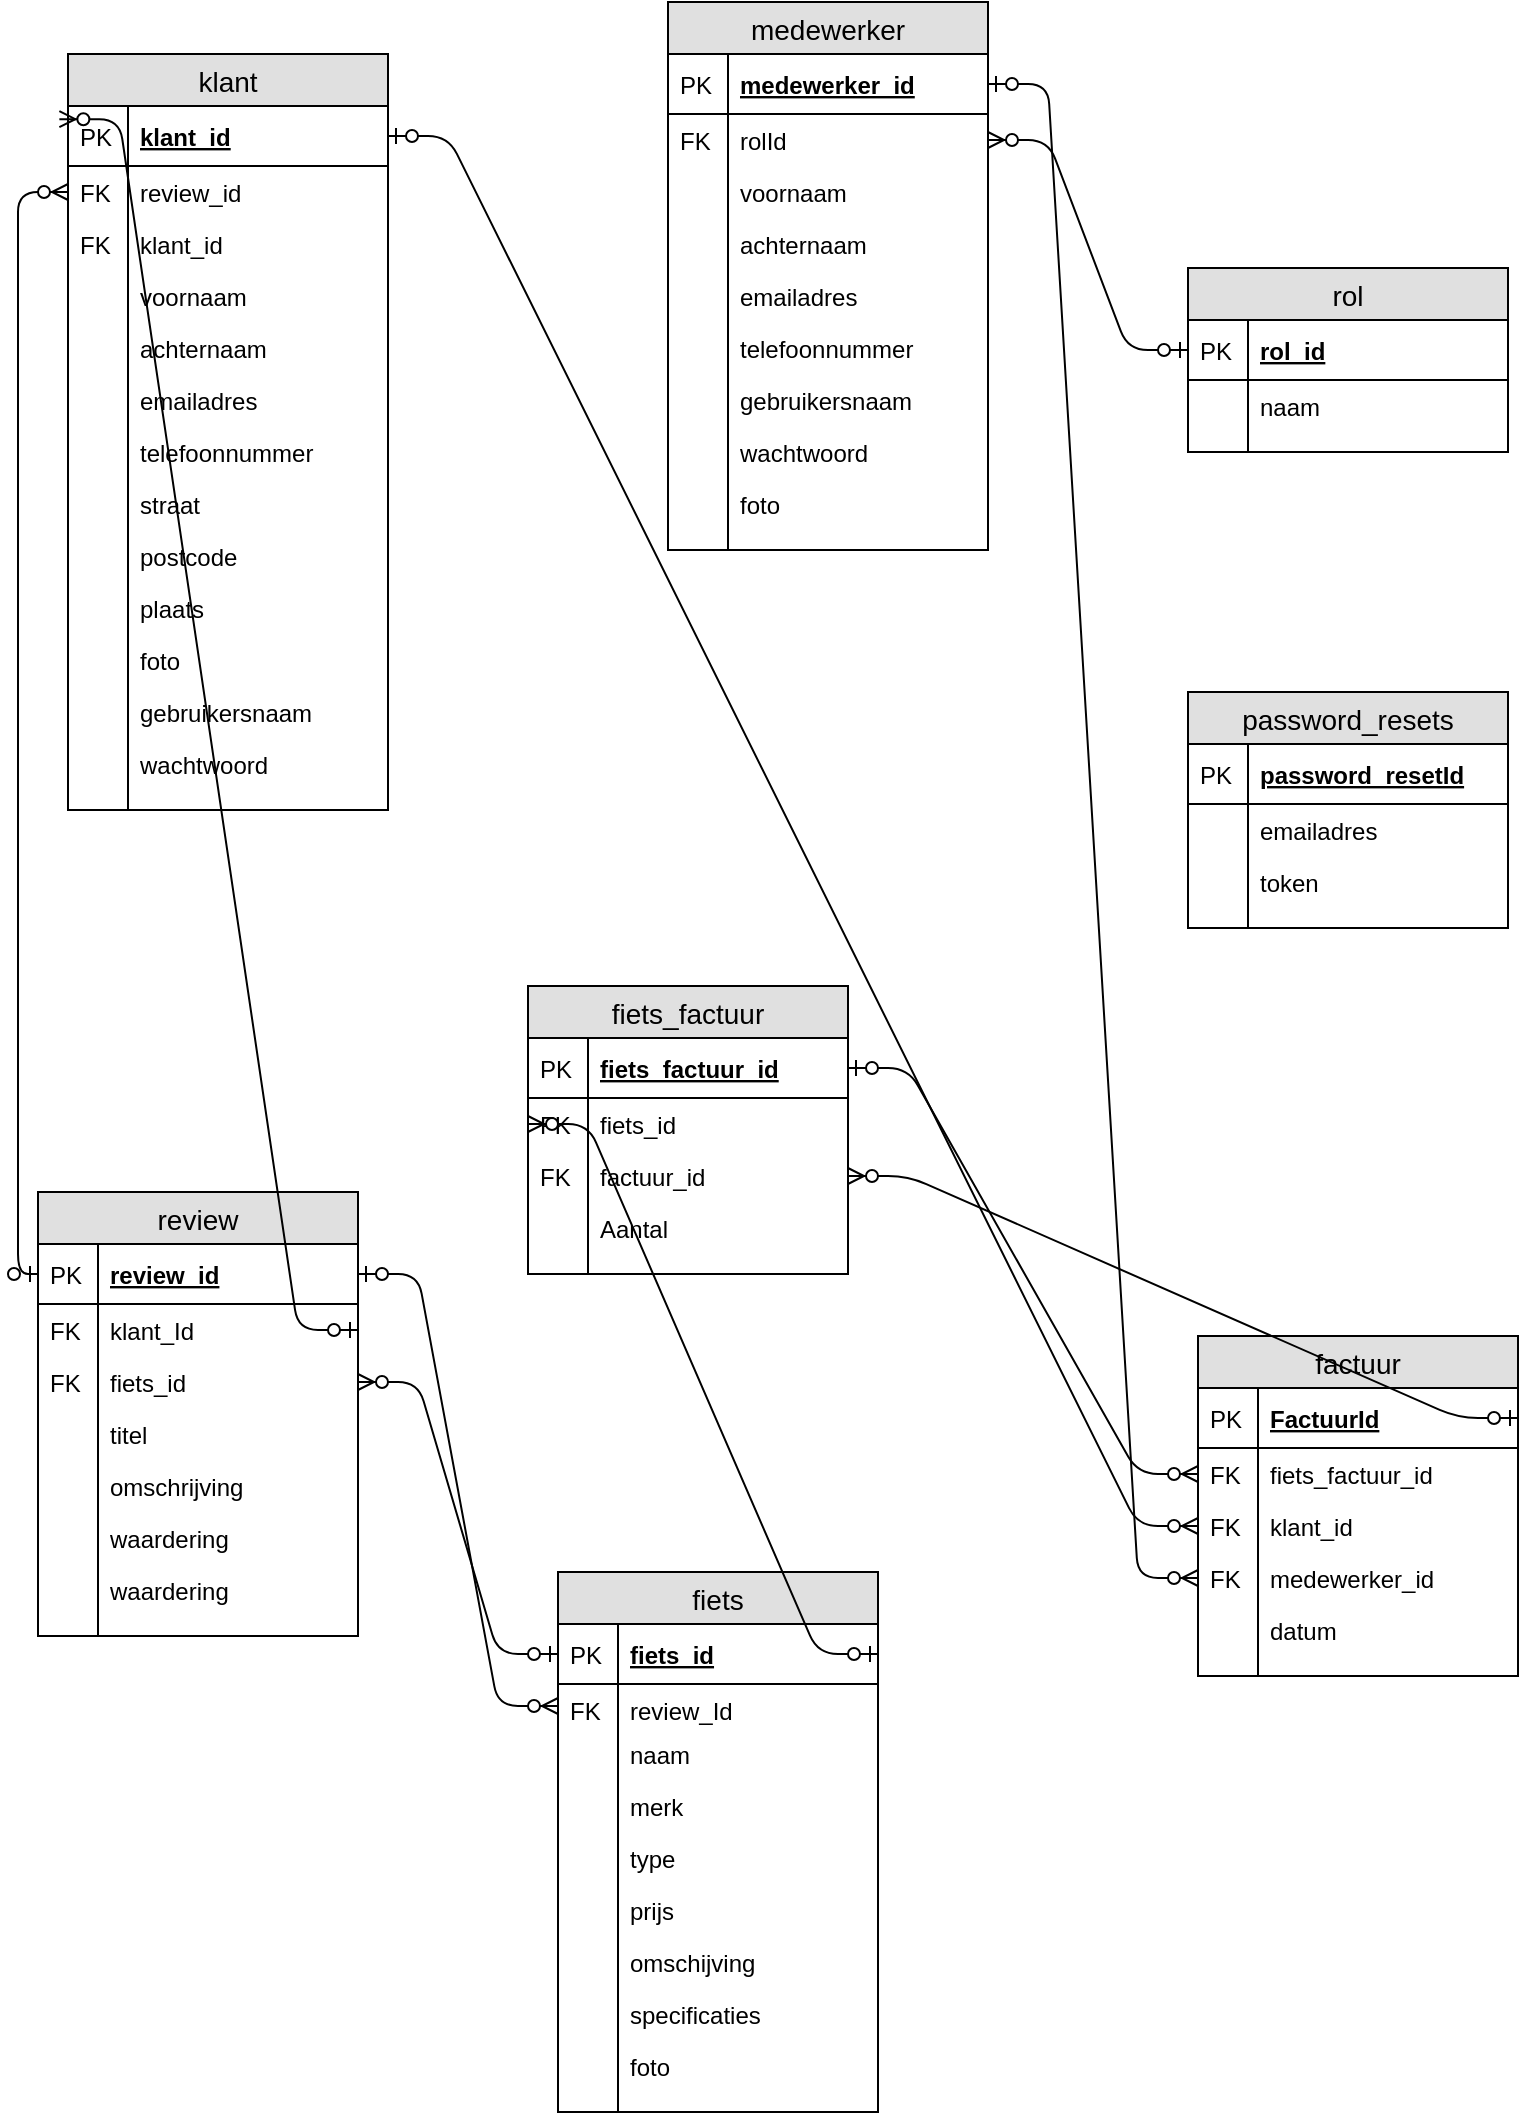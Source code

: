 <mxfile version="10.6.7" type="device"><diagram id="Cz2iL7gFZZWgUAWV3C-a" name="Page-1"><mxGraphModel dx="1471" dy="1854" grid="1" gridSize="10" guides="1" tooltips="1" connect="1" arrows="1" fold="1" page="1" pageScale="1" pageWidth="827" pageHeight="1169" math="0" shadow="0"><root><mxCell id="0"/><mxCell id="1" parent="0"/><mxCell id="8RKcjnz5BIl9jrwUNtSg-1" value="medewerker" style="swimlane;fontStyle=0;childLayout=stackLayout;horizontal=1;startSize=26;fillColor=#e0e0e0;horizontalStack=0;resizeParent=1;resizeParentMax=0;resizeLast=0;collapsible=1;marginBottom=0;swimlaneFillColor=#ffffff;align=center;fontSize=14;" parent="1" vertex="1"><mxGeometry x="360" y="-69" width="160" height="274" as="geometry"/></mxCell><mxCell id="8RKcjnz5BIl9jrwUNtSg-2" value="medewerker_id" style="shape=partialRectangle;top=0;left=0;right=0;bottom=1;align=left;verticalAlign=middle;fillColor=none;spacingLeft=34;spacingRight=4;overflow=hidden;rotatable=0;points=[[0,0.5],[1,0.5]];portConstraint=eastwest;dropTarget=0;fontStyle=5;fontSize=12;" parent="8RKcjnz5BIl9jrwUNtSg-1" vertex="1"><mxGeometry y="26" width="160" height="30" as="geometry"/></mxCell><mxCell id="8RKcjnz5BIl9jrwUNtSg-3" value="PK" style="shape=partialRectangle;top=0;left=0;bottom=0;fillColor=none;align=left;verticalAlign=middle;spacingLeft=4;spacingRight=4;overflow=hidden;rotatable=0;points=[];portConstraint=eastwest;part=1;fontSize=12;" parent="8RKcjnz5BIl9jrwUNtSg-2" vertex="1" connectable="0"><mxGeometry width="30" height="30" as="geometry"/></mxCell><mxCell id="8RKcjnz5BIl9jrwUNtSg-4" value="rolId" style="shape=partialRectangle;top=0;left=0;right=0;bottom=0;align=left;verticalAlign=top;fillColor=none;spacingLeft=34;spacingRight=4;overflow=hidden;rotatable=0;points=[[0,0.5],[1,0.5]];portConstraint=eastwest;dropTarget=0;fontSize=12;" parent="8RKcjnz5BIl9jrwUNtSg-1" vertex="1"><mxGeometry y="56" width="160" height="26" as="geometry"/></mxCell><mxCell id="8RKcjnz5BIl9jrwUNtSg-5" value="FK" style="shape=partialRectangle;top=0;left=0;bottom=0;fillColor=none;align=left;verticalAlign=top;spacingLeft=4;spacingRight=4;overflow=hidden;rotatable=0;points=[];portConstraint=eastwest;part=1;fontSize=12;" parent="8RKcjnz5BIl9jrwUNtSg-4" vertex="1" connectable="0"><mxGeometry width="30" height="26" as="geometry"/></mxCell><mxCell id="26yIGAmeIUSx3N7TZsy9-22" value="voornaam" style="shape=partialRectangle;top=0;left=0;right=0;bottom=0;align=left;verticalAlign=top;fillColor=none;spacingLeft=34;spacingRight=4;overflow=hidden;rotatable=0;points=[[0,0.5],[1,0.5]];portConstraint=eastwest;dropTarget=0;fontSize=12;" vertex="1" parent="8RKcjnz5BIl9jrwUNtSg-1"><mxGeometry y="82" width="160" height="26" as="geometry"/></mxCell><mxCell id="26yIGAmeIUSx3N7TZsy9-23" value="" style="shape=partialRectangle;top=0;left=0;bottom=0;fillColor=none;align=left;verticalAlign=top;spacingLeft=4;spacingRight=4;overflow=hidden;rotatable=0;points=[];portConstraint=eastwest;part=1;fontSize=12;" vertex="1" connectable="0" parent="26yIGAmeIUSx3N7TZsy9-22"><mxGeometry width="30" height="26" as="geometry"/></mxCell><mxCell id="8RKcjnz5BIl9jrwUNtSg-6" value="achternaam" style="shape=partialRectangle;top=0;left=0;right=0;bottom=0;align=left;verticalAlign=top;fillColor=none;spacingLeft=34;spacingRight=4;overflow=hidden;rotatable=0;points=[[0,0.5],[1,0.5]];portConstraint=eastwest;dropTarget=0;fontSize=12;" parent="8RKcjnz5BIl9jrwUNtSg-1" vertex="1"><mxGeometry y="108" width="160" height="26" as="geometry"/></mxCell><mxCell id="8RKcjnz5BIl9jrwUNtSg-7" value="" style="shape=partialRectangle;top=0;left=0;bottom=0;fillColor=none;align=left;verticalAlign=top;spacingLeft=4;spacingRight=4;overflow=hidden;rotatable=0;points=[];portConstraint=eastwest;part=1;fontSize=12;" parent="8RKcjnz5BIl9jrwUNtSg-6" vertex="1" connectable="0"><mxGeometry width="30" height="26" as="geometry"/></mxCell><mxCell id="8RKcjnz5BIl9jrwUNtSg-8" value="emailadres" style="shape=partialRectangle;top=0;left=0;right=0;bottom=0;align=left;verticalAlign=top;fillColor=none;spacingLeft=34;spacingRight=4;overflow=hidden;rotatable=0;points=[[0,0.5],[1,0.5]];portConstraint=eastwest;dropTarget=0;fontSize=12;" parent="8RKcjnz5BIl9jrwUNtSg-1" vertex="1"><mxGeometry y="134" width="160" height="26" as="geometry"/></mxCell><mxCell id="8RKcjnz5BIl9jrwUNtSg-9" value="" style="shape=partialRectangle;top=0;left=0;bottom=0;fillColor=none;align=left;verticalAlign=top;spacingLeft=4;spacingRight=4;overflow=hidden;rotatable=0;points=[];portConstraint=eastwest;part=1;fontSize=12;" parent="8RKcjnz5BIl9jrwUNtSg-8" vertex="1" connectable="0"><mxGeometry width="30" height="26" as="geometry"/></mxCell><mxCell id="JWn9HDR3u9qPARvjVUA6-1" value="telefoonnummer" style="shape=partialRectangle;top=0;left=0;right=0;bottom=0;align=left;verticalAlign=top;fillColor=none;spacingLeft=34;spacingRight=4;overflow=hidden;rotatable=0;points=[[0,0.5],[1,0.5]];portConstraint=eastwest;dropTarget=0;fontSize=12;" parent="8RKcjnz5BIl9jrwUNtSg-1" vertex="1"><mxGeometry y="160" width="160" height="26" as="geometry"/></mxCell><mxCell id="JWn9HDR3u9qPARvjVUA6-2" value="" style="shape=partialRectangle;top=0;left=0;bottom=0;fillColor=none;align=left;verticalAlign=top;spacingLeft=4;spacingRight=4;overflow=hidden;rotatable=0;points=[];portConstraint=eastwest;part=1;fontSize=12;" parent="JWn9HDR3u9qPARvjVUA6-1" vertex="1" connectable="0"><mxGeometry width="30" height="26" as="geometry"/></mxCell><mxCell id="JWn9HDR3u9qPARvjVUA6-3" value="gebruikersnaam" style="shape=partialRectangle;top=0;left=0;right=0;bottom=0;align=left;verticalAlign=top;fillColor=none;spacingLeft=34;spacingRight=4;overflow=hidden;rotatable=0;points=[[0,0.5],[1,0.5]];portConstraint=eastwest;dropTarget=0;fontSize=12;" parent="8RKcjnz5BIl9jrwUNtSg-1" vertex="1"><mxGeometry y="186" width="160" height="26" as="geometry"/></mxCell><mxCell id="JWn9HDR3u9qPARvjVUA6-4" value="" style="shape=partialRectangle;top=0;left=0;bottom=0;fillColor=none;align=left;verticalAlign=top;spacingLeft=4;spacingRight=4;overflow=hidden;rotatable=0;points=[];portConstraint=eastwest;part=1;fontSize=12;" parent="JWn9HDR3u9qPARvjVUA6-3" vertex="1" connectable="0"><mxGeometry width="30" height="26" as="geometry"/></mxCell><mxCell id="JWn9HDR3u9qPARvjVUA6-5" value="wachtwoord" style="shape=partialRectangle;top=0;left=0;right=0;bottom=0;align=left;verticalAlign=top;fillColor=none;spacingLeft=34;spacingRight=4;overflow=hidden;rotatable=0;points=[[0,0.5],[1,0.5]];portConstraint=eastwest;dropTarget=0;fontSize=12;" parent="8RKcjnz5BIl9jrwUNtSg-1" vertex="1"><mxGeometry y="212" width="160" height="26" as="geometry"/></mxCell><mxCell id="JWn9HDR3u9qPARvjVUA6-6" value="" style="shape=partialRectangle;top=0;left=0;bottom=0;fillColor=none;align=left;verticalAlign=top;spacingLeft=4;spacingRight=4;overflow=hidden;rotatable=0;points=[];portConstraint=eastwest;part=1;fontSize=12;" parent="JWn9HDR3u9qPARvjVUA6-5" vertex="1" connectable="0"><mxGeometry width="30" height="26" as="geometry"/></mxCell><mxCell id="JWn9HDR3u9qPARvjVUA6-36" value="foto" style="shape=partialRectangle;top=0;left=0;right=0;bottom=0;align=left;verticalAlign=top;fillColor=none;spacingLeft=34;spacingRight=4;overflow=hidden;rotatable=0;points=[[0,0.5],[1,0.5]];portConstraint=eastwest;dropTarget=0;fontSize=12;" parent="8RKcjnz5BIl9jrwUNtSg-1" vertex="1"><mxGeometry y="238" width="160" height="26" as="geometry"/></mxCell><mxCell id="JWn9HDR3u9qPARvjVUA6-37" value="" style="shape=partialRectangle;top=0;left=0;bottom=0;fillColor=none;align=left;verticalAlign=top;spacingLeft=4;spacingRight=4;overflow=hidden;rotatable=0;points=[];portConstraint=eastwest;part=1;fontSize=12;" parent="JWn9HDR3u9qPARvjVUA6-36" vertex="1" connectable="0"><mxGeometry width="30" height="26" as="geometry"/></mxCell><mxCell id="8RKcjnz5BIl9jrwUNtSg-10" value="" style="shape=partialRectangle;top=0;left=0;right=0;bottom=0;align=left;verticalAlign=top;fillColor=none;spacingLeft=34;spacingRight=4;overflow=hidden;rotatable=0;points=[[0,0.5],[1,0.5]];portConstraint=eastwest;dropTarget=0;fontSize=12;" parent="8RKcjnz5BIl9jrwUNtSg-1" vertex="1"><mxGeometry y="264" width="160" height="10" as="geometry"/></mxCell><mxCell id="8RKcjnz5BIl9jrwUNtSg-11" value="" style="shape=partialRectangle;top=0;left=0;bottom=0;fillColor=none;align=left;verticalAlign=top;spacingLeft=4;spacingRight=4;overflow=hidden;rotatable=0;points=[];portConstraint=eastwest;part=1;fontSize=12;" parent="8RKcjnz5BIl9jrwUNtSg-10" vertex="1" connectable="0"><mxGeometry width="30" height="10" as="geometry"/></mxCell><mxCell id="8RKcjnz5BIl9jrwUNtSg-12" value="fiets" style="swimlane;fontStyle=0;childLayout=stackLayout;horizontal=1;startSize=26;fillColor=#e0e0e0;horizontalStack=0;resizeParent=1;resizeParentMax=0;resizeLast=0;collapsible=1;marginBottom=0;swimlaneFillColor=#ffffff;align=center;fontSize=14;" parent="1" vertex="1"><mxGeometry x="305" y="716" width="160" height="270" as="geometry"/></mxCell><mxCell id="8RKcjnz5BIl9jrwUNtSg-13" value="fiets_id" style="shape=partialRectangle;top=0;left=0;right=0;bottom=1;align=left;verticalAlign=middle;fillColor=none;spacingLeft=34;spacingRight=4;overflow=hidden;rotatable=0;points=[[0,0.5],[1,0.5]];portConstraint=eastwest;dropTarget=0;fontStyle=5;fontSize=12;" parent="8RKcjnz5BIl9jrwUNtSg-12" vertex="1"><mxGeometry y="26" width="160" height="30" as="geometry"/></mxCell><mxCell id="8RKcjnz5BIl9jrwUNtSg-14" value="PK" style="shape=partialRectangle;top=0;left=0;bottom=0;fillColor=none;align=left;verticalAlign=middle;spacingLeft=4;spacingRight=4;overflow=hidden;rotatable=0;points=[];portConstraint=eastwest;part=1;fontSize=12;" parent="8RKcjnz5BIl9jrwUNtSg-13" vertex="1" connectable="0"><mxGeometry width="30" height="30" as="geometry"/></mxCell><mxCell id="8RKcjnz5BIl9jrwUNtSg-15" value="review_Id" style="shape=partialRectangle;top=0;left=0;right=0;bottom=0;align=left;verticalAlign=top;fillColor=none;spacingLeft=34;spacingRight=4;overflow=hidden;rotatable=0;points=[[0,0.5],[1,0.5]];portConstraint=eastwest;dropTarget=0;fontSize=12;" parent="8RKcjnz5BIl9jrwUNtSg-12" vertex="1"><mxGeometry y="56" width="160" height="22" as="geometry"/></mxCell><mxCell id="8RKcjnz5BIl9jrwUNtSg-16" value="FK" style="shape=partialRectangle;top=0;left=0;bottom=0;fillColor=none;align=left;verticalAlign=top;spacingLeft=4;spacingRight=4;overflow=hidden;rotatable=0;points=[];portConstraint=eastwest;part=1;fontSize=12;" parent="8RKcjnz5BIl9jrwUNtSg-15" vertex="1" connectable="0"><mxGeometry width="30" height="22" as="geometry"/></mxCell><mxCell id="26yIGAmeIUSx3N7TZsy9-45" value="naam" style="shape=partialRectangle;top=0;left=0;right=0;bottom=0;align=left;verticalAlign=top;fillColor=none;spacingLeft=34;spacingRight=4;overflow=hidden;rotatable=0;points=[[0,0.5],[1,0.5]];portConstraint=eastwest;dropTarget=0;fontSize=12;" vertex="1" parent="8RKcjnz5BIl9jrwUNtSg-12"><mxGeometry y="78" width="160" height="26" as="geometry"/></mxCell><mxCell id="26yIGAmeIUSx3N7TZsy9-46" value="" style="shape=partialRectangle;top=0;left=0;bottom=0;fillColor=none;align=left;verticalAlign=top;spacingLeft=4;spacingRight=4;overflow=hidden;rotatable=0;points=[];portConstraint=eastwest;part=1;fontSize=12;" vertex="1" connectable="0" parent="26yIGAmeIUSx3N7TZsy9-45"><mxGeometry width="30" height="26" as="geometry"/></mxCell><mxCell id="8RKcjnz5BIl9jrwUNtSg-17" value="merk" style="shape=partialRectangle;top=0;left=0;right=0;bottom=0;align=left;verticalAlign=top;fillColor=none;spacingLeft=34;spacingRight=4;overflow=hidden;rotatable=0;points=[[0,0.5],[1,0.5]];portConstraint=eastwest;dropTarget=0;fontSize=12;" parent="8RKcjnz5BIl9jrwUNtSg-12" vertex="1"><mxGeometry y="104" width="160" height="26" as="geometry"/></mxCell><mxCell id="8RKcjnz5BIl9jrwUNtSg-18" value="" style="shape=partialRectangle;top=0;left=0;bottom=0;fillColor=none;align=left;verticalAlign=top;spacingLeft=4;spacingRight=4;overflow=hidden;rotatable=0;points=[];portConstraint=eastwest;part=1;fontSize=12;" parent="8RKcjnz5BIl9jrwUNtSg-17" vertex="1" connectable="0"><mxGeometry width="30" height="26" as="geometry"/></mxCell><mxCell id="8RKcjnz5BIl9jrwUNtSg-19" value="type" style="shape=partialRectangle;top=0;left=0;right=0;bottom=0;align=left;verticalAlign=top;fillColor=none;spacingLeft=34;spacingRight=4;overflow=hidden;rotatable=0;points=[[0,0.5],[1,0.5]];portConstraint=eastwest;dropTarget=0;fontSize=12;" parent="8RKcjnz5BIl9jrwUNtSg-12" vertex="1"><mxGeometry y="130" width="160" height="26" as="geometry"/></mxCell><mxCell id="8RKcjnz5BIl9jrwUNtSg-20" value="" style="shape=partialRectangle;top=0;left=0;bottom=0;fillColor=none;align=left;verticalAlign=top;spacingLeft=4;spacingRight=4;overflow=hidden;rotatable=0;points=[];portConstraint=eastwest;part=1;fontSize=12;" parent="8RKcjnz5BIl9jrwUNtSg-19" vertex="1" connectable="0"><mxGeometry width="30" height="26" as="geometry"/></mxCell><mxCell id="JWn9HDR3u9qPARvjVUA6-9" value="prijs" style="shape=partialRectangle;top=0;left=0;right=0;bottom=0;align=left;verticalAlign=top;fillColor=none;spacingLeft=34;spacingRight=4;overflow=hidden;rotatable=0;points=[[0,0.5],[1,0.5]];portConstraint=eastwest;dropTarget=0;fontSize=12;" parent="8RKcjnz5BIl9jrwUNtSg-12" vertex="1"><mxGeometry y="156" width="160" height="26" as="geometry"/></mxCell><mxCell id="JWn9HDR3u9qPARvjVUA6-10" value="" style="shape=partialRectangle;top=0;left=0;bottom=0;fillColor=none;align=left;verticalAlign=top;spacingLeft=4;spacingRight=4;overflow=hidden;rotatable=0;points=[];portConstraint=eastwest;part=1;fontSize=12;" parent="JWn9HDR3u9qPARvjVUA6-9" vertex="1" connectable="0"><mxGeometry width="30" height="26" as="geometry"/></mxCell><mxCell id="JWn9HDR3u9qPARvjVUA6-11" value="omschijving" style="shape=partialRectangle;top=0;left=0;right=0;bottom=0;align=left;verticalAlign=top;fillColor=none;spacingLeft=34;spacingRight=4;overflow=hidden;rotatable=0;points=[[0,0.5],[1,0.5]];portConstraint=eastwest;dropTarget=0;fontSize=12;" parent="8RKcjnz5BIl9jrwUNtSg-12" vertex="1"><mxGeometry y="182" width="160" height="26" as="geometry"/></mxCell><mxCell id="JWn9HDR3u9qPARvjVUA6-12" value="" style="shape=partialRectangle;top=0;left=0;bottom=0;fillColor=none;align=left;verticalAlign=top;spacingLeft=4;spacingRight=4;overflow=hidden;rotatable=0;points=[];portConstraint=eastwest;part=1;fontSize=12;" parent="JWn9HDR3u9qPARvjVUA6-11" vertex="1" connectable="0"><mxGeometry width="30" height="26" as="geometry"/></mxCell><mxCell id="JWn9HDR3u9qPARvjVUA6-13" value="specificaties" style="shape=partialRectangle;top=0;left=0;right=0;bottom=0;align=left;verticalAlign=top;fillColor=none;spacingLeft=34;spacingRight=4;overflow=hidden;rotatable=0;points=[[0,0.5],[1,0.5]];portConstraint=eastwest;dropTarget=0;fontSize=12;" parent="8RKcjnz5BIl9jrwUNtSg-12" vertex="1"><mxGeometry y="208" width="160" height="26" as="geometry"/></mxCell><mxCell id="JWn9HDR3u9qPARvjVUA6-14" value="" style="shape=partialRectangle;top=0;left=0;bottom=0;fillColor=none;align=left;verticalAlign=top;spacingLeft=4;spacingRight=4;overflow=hidden;rotatable=0;points=[];portConstraint=eastwest;part=1;fontSize=12;" parent="JWn9HDR3u9qPARvjVUA6-13" vertex="1" connectable="0"><mxGeometry width="30" height="26" as="geometry"/></mxCell><mxCell id="JWn9HDR3u9qPARvjVUA6-30" value="foto" style="shape=partialRectangle;top=0;left=0;right=0;bottom=0;align=left;verticalAlign=top;fillColor=none;spacingLeft=34;spacingRight=4;overflow=hidden;rotatable=0;points=[[0,0.5],[1,0.5]];portConstraint=eastwest;dropTarget=0;fontSize=12;" parent="8RKcjnz5BIl9jrwUNtSg-12" vertex="1"><mxGeometry y="234" width="160" height="26" as="geometry"/></mxCell><mxCell id="JWn9HDR3u9qPARvjVUA6-31" value="" style="shape=partialRectangle;top=0;left=0;bottom=0;fillColor=none;align=left;verticalAlign=top;spacingLeft=4;spacingRight=4;overflow=hidden;rotatable=0;points=[];portConstraint=eastwest;part=1;fontSize=12;" parent="JWn9HDR3u9qPARvjVUA6-30" vertex="1" connectable="0"><mxGeometry width="30" height="26" as="geometry"/></mxCell><mxCell id="8RKcjnz5BIl9jrwUNtSg-21" value="" style="shape=partialRectangle;top=0;left=0;right=0;bottom=0;align=left;verticalAlign=top;fillColor=none;spacingLeft=34;spacingRight=4;overflow=hidden;rotatable=0;points=[[0,0.5],[1,0.5]];portConstraint=eastwest;dropTarget=0;fontSize=12;" parent="8RKcjnz5BIl9jrwUNtSg-12" vertex="1"><mxGeometry y="260" width="160" height="10" as="geometry"/></mxCell><mxCell id="8RKcjnz5BIl9jrwUNtSg-22" value="" style="shape=partialRectangle;top=0;left=0;bottom=0;fillColor=none;align=left;verticalAlign=top;spacingLeft=4;spacingRight=4;overflow=hidden;rotatable=0;points=[];portConstraint=eastwest;part=1;fontSize=12;" parent="8RKcjnz5BIl9jrwUNtSg-21" vertex="1" connectable="0"><mxGeometry width="30" height="10" as="geometry"/></mxCell><mxCell id="8RKcjnz5BIl9jrwUNtSg-30" value="factuur" style="swimlane;fontStyle=0;childLayout=stackLayout;horizontal=1;startSize=26;fillColor=#e0e0e0;horizontalStack=0;resizeParent=1;resizeParentMax=0;resizeLast=0;collapsible=1;marginBottom=0;swimlaneFillColor=#ffffff;align=center;fontSize=14;" parent="1" vertex="1"><mxGeometry x="625" y="598" width="160" height="170" as="geometry"/></mxCell><mxCell id="8RKcjnz5BIl9jrwUNtSg-31" value="FactuurId" style="shape=partialRectangle;top=0;left=0;right=0;bottom=1;align=left;verticalAlign=middle;fillColor=none;spacingLeft=34;spacingRight=4;overflow=hidden;rotatable=0;points=[[0,0.5],[1,0.5]];portConstraint=eastwest;dropTarget=0;fontStyle=5;fontSize=12;" parent="8RKcjnz5BIl9jrwUNtSg-30" vertex="1"><mxGeometry y="26" width="160" height="30" as="geometry"/></mxCell><mxCell id="8RKcjnz5BIl9jrwUNtSg-32" value="PK" style="shape=partialRectangle;top=0;left=0;bottom=0;fillColor=none;align=left;verticalAlign=middle;spacingLeft=4;spacingRight=4;overflow=hidden;rotatable=0;points=[];portConstraint=eastwest;part=1;fontSize=12;" parent="8RKcjnz5BIl9jrwUNtSg-31" vertex="1" connectable="0"><mxGeometry width="30" height="30" as="geometry"/></mxCell><mxCell id="8RKcjnz5BIl9jrwUNtSg-33" value="fiets_factuur_id" style="shape=partialRectangle;top=0;left=0;right=0;bottom=0;align=left;verticalAlign=top;fillColor=none;spacingLeft=34;spacingRight=4;overflow=hidden;rotatable=0;points=[[0,0.5],[1,0.5]];portConstraint=eastwest;dropTarget=0;fontSize=12;" parent="8RKcjnz5BIl9jrwUNtSg-30" vertex="1"><mxGeometry y="56" width="160" height="26" as="geometry"/></mxCell><mxCell id="8RKcjnz5BIl9jrwUNtSg-34" value="FK" style="shape=partialRectangle;top=0;left=0;bottom=0;fillColor=none;align=left;verticalAlign=top;spacingLeft=4;spacingRight=4;overflow=hidden;rotatable=0;points=[];portConstraint=eastwest;part=1;fontSize=12;" parent="8RKcjnz5BIl9jrwUNtSg-33" vertex="1" connectable="0"><mxGeometry width="30" height="26" as="geometry"/></mxCell><mxCell id="26yIGAmeIUSx3N7TZsy9-50" value="klant_id" style="shape=partialRectangle;top=0;left=0;right=0;bottom=0;align=left;verticalAlign=top;fillColor=none;spacingLeft=34;spacingRight=4;overflow=hidden;rotatable=0;points=[[0,0.5],[1,0.5]];portConstraint=eastwest;dropTarget=0;fontSize=12;" vertex="1" parent="8RKcjnz5BIl9jrwUNtSg-30"><mxGeometry y="82" width="160" height="26" as="geometry"/></mxCell><mxCell id="26yIGAmeIUSx3N7TZsy9-51" value="FK" style="shape=partialRectangle;top=0;left=0;bottom=0;fillColor=none;align=left;verticalAlign=top;spacingLeft=4;spacingRight=4;overflow=hidden;rotatable=0;points=[];portConstraint=eastwest;part=1;fontSize=12;" vertex="1" connectable="0" parent="26yIGAmeIUSx3N7TZsy9-50"><mxGeometry width="30" height="26" as="geometry"/></mxCell><mxCell id="8RKcjnz5BIl9jrwUNtSg-35" value="medewerker_id" style="shape=partialRectangle;top=0;left=0;right=0;bottom=0;align=left;verticalAlign=top;fillColor=none;spacingLeft=34;spacingRight=4;overflow=hidden;rotatable=0;points=[[0,0.5],[1,0.5]];portConstraint=eastwest;dropTarget=0;fontSize=12;" parent="8RKcjnz5BIl9jrwUNtSg-30" vertex="1"><mxGeometry y="108" width="160" height="26" as="geometry"/></mxCell><mxCell id="8RKcjnz5BIl9jrwUNtSg-36" value="FK" style="shape=partialRectangle;top=0;left=0;bottom=0;fillColor=none;align=left;verticalAlign=top;spacingLeft=4;spacingRight=4;overflow=hidden;rotatable=0;points=[];portConstraint=eastwest;part=1;fontSize=12;" parent="8RKcjnz5BIl9jrwUNtSg-35" vertex="1" connectable="0"><mxGeometry width="30" height="26" as="geometry"/></mxCell><mxCell id="26yIGAmeIUSx3N7TZsy9-40" value="datum" style="shape=partialRectangle;top=0;left=0;right=0;bottom=0;align=left;verticalAlign=top;fillColor=none;spacingLeft=34;spacingRight=4;overflow=hidden;rotatable=0;points=[[0,0.5],[1,0.5]];portConstraint=eastwest;dropTarget=0;fontSize=12;" vertex="1" parent="8RKcjnz5BIl9jrwUNtSg-30"><mxGeometry y="134" width="160" height="26" as="geometry"/></mxCell><mxCell id="26yIGAmeIUSx3N7TZsy9-41" value="" style="shape=partialRectangle;top=0;left=0;bottom=0;fillColor=none;align=left;verticalAlign=top;spacingLeft=4;spacingRight=4;overflow=hidden;rotatable=0;points=[];portConstraint=eastwest;part=1;fontSize=12;" vertex="1" connectable="0" parent="26yIGAmeIUSx3N7TZsy9-40"><mxGeometry width="30" height="26" as="geometry"/></mxCell><mxCell id="8RKcjnz5BIl9jrwUNtSg-39" value="" style="shape=partialRectangle;top=0;left=0;right=0;bottom=0;align=left;verticalAlign=top;fillColor=none;spacingLeft=34;spacingRight=4;overflow=hidden;rotatable=0;points=[[0,0.5],[1,0.5]];portConstraint=eastwest;dropTarget=0;fontSize=12;" parent="8RKcjnz5BIl9jrwUNtSg-30" vertex="1"><mxGeometry y="160" width="160" height="10" as="geometry"/></mxCell><mxCell id="8RKcjnz5BIl9jrwUNtSg-40" value="" style="shape=partialRectangle;top=0;left=0;bottom=0;fillColor=none;align=left;verticalAlign=top;spacingLeft=4;spacingRight=4;overflow=hidden;rotatable=0;points=[];portConstraint=eastwest;part=1;fontSize=12;" parent="8RKcjnz5BIl9jrwUNtSg-39" vertex="1" connectable="0"><mxGeometry width="30" height="10" as="geometry"/></mxCell><mxCell id="8RKcjnz5BIl9jrwUNtSg-41" value="klant" style="swimlane;fontStyle=0;childLayout=stackLayout;horizontal=1;startSize=26;fillColor=#e0e0e0;horizontalStack=0;resizeParent=1;resizeParentMax=0;resizeLast=0;collapsible=1;marginBottom=0;swimlaneFillColor=#ffffff;align=center;fontSize=14;" parent="1" vertex="1"><mxGeometry x="60" y="-43" width="160" height="378" as="geometry"/></mxCell><mxCell id="8RKcjnz5BIl9jrwUNtSg-42" value="klant_id" style="shape=partialRectangle;top=0;left=0;right=0;bottom=1;align=left;verticalAlign=middle;fillColor=none;spacingLeft=34;spacingRight=4;overflow=hidden;rotatable=0;points=[[0,0.5],[1,0.5]];portConstraint=eastwest;dropTarget=0;fontStyle=5;fontSize=12;" parent="8RKcjnz5BIl9jrwUNtSg-41" vertex="1"><mxGeometry y="26" width="160" height="30" as="geometry"/></mxCell><mxCell id="8RKcjnz5BIl9jrwUNtSg-43" value="PK" style="shape=partialRectangle;top=0;left=0;bottom=0;fillColor=none;align=left;verticalAlign=middle;spacingLeft=4;spacingRight=4;overflow=hidden;rotatable=0;points=[];portConstraint=eastwest;part=1;fontSize=12;" parent="8RKcjnz5BIl9jrwUNtSg-42" vertex="1" connectable="0"><mxGeometry width="30" height="30" as="geometry"/></mxCell><mxCell id="26yIGAmeIUSx3N7TZsy9-36" value="review_id" style="shape=partialRectangle;top=0;left=0;right=0;bottom=0;align=left;verticalAlign=top;fillColor=none;spacingLeft=34;spacingRight=4;overflow=hidden;rotatable=0;points=[[0,0.5],[1,0.5]];portConstraint=eastwest;dropTarget=0;fontSize=12;" vertex="1" parent="8RKcjnz5BIl9jrwUNtSg-41"><mxGeometry y="56" width="160" height="26" as="geometry"/></mxCell><mxCell id="26yIGAmeIUSx3N7TZsy9-37" value="FK" style="shape=partialRectangle;top=0;left=0;bottom=0;fillColor=none;align=left;verticalAlign=top;spacingLeft=4;spacingRight=4;overflow=hidden;rotatable=0;points=[];portConstraint=eastwest;part=1;fontSize=12;" vertex="1" connectable="0" parent="26yIGAmeIUSx3N7TZsy9-36"><mxGeometry width="30" height="26" as="geometry"/></mxCell><mxCell id="26yIGAmeIUSx3N7TZsy9-47" value="klant_id" style="shape=partialRectangle;top=0;left=0;right=0;bottom=0;align=left;verticalAlign=top;fillColor=none;spacingLeft=34;spacingRight=4;overflow=hidden;rotatable=0;points=[[0,0.5],[1,0.5]];portConstraint=eastwest;dropTarget=0;fontSize=12;" vertex="1" parent="8RKcjnz5BIl9jrwUNtSg-41"><mxGeometry y="82" width="160" height="26" as="geometry"/></mxCell><mxCell id="26yIGAmeIUSx3N7TZsy9-48" value="FK" style="shape=partialRectangle;top=0;left=0;bottom=0;fillColor=none;align=left;verticalAlign=top;spacingLeft=4;spacingRight=4;overflow=hidden;rotatable=0;points=[];portConstraint=eastwest;part=1;fontSize=12;" vertex="1" connectable="0" parent="26yIGAmeIUSx3N7TZsy9-47"><mxGeometry width="30" height="26" as="geometry"/></mxCell><mxCell id="26yIGAmeIUSx3N7TZsy9-3" value="voornaam" style="shape=partialRectangle;top=0;left=0;right=0;bottom=0;align=left;verticalAlign=top;fillColor=none;spacingLeft=34;spacingRight=4;overflow=hidden;rotatable=0;points=[[0,0.5],[1,0.5]];portConstraint=eastwest;dropTarget=0;fontSize=12;" vertex="1" parent="8RKcjnz5BIl9jrwUNtSg-41"><mxGeometry y="108" width="160" height="26" as="geometry"/></mxCell><mxCell id="26yIGAmeIUSx3N7TZsy9-4" value="" style="shape=partialRectangle;top=0;left=0;bottom=0;fillColor=none;align=left;verticalAlign=top;spacingLeft=4;spacingRight=4;overflow=hidden;rotatable=0;points=[];portConstraint=eastwest;part=1;fontSize=12;" vertex="1" connectable="0" parent="26yIGAmeIUSx3N7TZsy9-3"><mxGeometry width="30" height="26" as="geometry"/></mxCell><mxCell id="8RKcjnz5BIl9jrwUNtSg-46" value="achternaam" style="shape=partialRectangle;top=0;left=0;right=0;bottom=0;align=left;verticalAlign=top;fillColor=none;spacingLeft=34;spacingRight=4;overflow=hidden;rotatable=0;points=[[0,0.5],[1,0.5]];portConstraint=eastwest;dropTarget=0;fontSize=12;" parent="8RKcjnz5BIl9jrwUNtSg-41" vertex="1"><mxGeometry y="134" width="160" height="26" as="geometry"/></mxCell><mxCell id="8RKcjnz5BIl9jrwUNtSg-47" value="" style="shape=partialRectangle;top=0;left=0;bottom=0;fillColor=none;align=left;verticalAlign=top;spacingLeft=4;spacingRight=4;overflow=hidden;rotatable=0;points=[];portConstraint=eastwest;part=1;fontSize=12;" parent="8RKcjnz5BIl9jrwUNtSg-46" vertex="1" connectable="0"><mxGeometry width="30" height="26" as="geometry"/></mxCell><mxCell id="8RKcjnz5BIl9jrwUNtSg-48" value="emailadres" style="shape=partialRectangle;top=0;left=0;right=0;bottom=0;align=left;verticalAlign=top;fillColor=none;spacingLeft=34;spacingRight=4;overflow=hidden;rotatable=0;points=[[0,0.5],[1,0.5]];portConstraint=eastwest;dropTarget=0;fontSize=12;" parent="8RKcjnz5BIl9jrwUNtSg-41" vertex="1"><mxGeometry y="160" width="160" height="26" as="geometry"/></mxCell><mxCell id="8RKcjnz5BIl9jrwUNtSg-49" value="" style="shape=partialRectangle;top=0;left=0;bottom=0;fillColor=none;align=left;verticalAlign=top;spacingLeft=4;spacingRight=4;overflow=hidden;rotatable=0;points=[];portConstraint=eastwest;part=1;fontSize=12;" parent="8RKcjnz5BIl9jrwUNtSg-48" vertex="1" connectable="0"><mxGeometry width="30" height="26" as="geometry"/></mxCell><mxCell id="8RKcjnz5BIl9jrwUNtSg-70" value="telefoonnummer" style="shape=partialRectangle;top=0;left=0;right=0;bottom=0;align=left;verticalAlign=top;fillColor=none;spacingLeft=34;spacingRight=4;overflow=hidden;rotatable=0;points=[[0,0.5],[1,0.5]];portConstraint=eastwest;dropTarget=0;fontSize=12;" parent="8RKcjnz5BIl9jrwUNtSg-41" vertex="1"><mxGeometry y="186" width="160" height="26" as="geometry"/></mxCell><mxCell id="8RKcjnz5BIl9jrwUNtSg-71" value="" style="shape=partialRectangle;top=0;left=0;bottom=0;fillColor=none;align=left;verticalAlign=top;spacingLeft=4;spacingRight=4;overflow=hidden;rotatable=0;points=[];portConstraint=eastwest;part=1;fontSize=12;" parent="8RKcjnz5BIl9jrwUNtSg-70" vertex="1" connectable="0"><mxGeometry width="30" height="26" as="geometry"/></mxCell><mxCell id="8RKcjnz5BIl9jrwUNtSg-72" value="straat" style="shape=partialRectangle;top=0;left=0;right=0;bottom=0;align=left;verticalAlign=top;fillColor=none;spacingLeft=34;spacingRight=4;overflow=hidden;rotatable=0;points=[[0,0.5],[1,0.5]];portConstraint=eastwest;dropTarget=0;fontSize=12;" parent="8RKcjnz5BIl9jrwUNtSg-41" vertex="1"><mxGeometry y="212" width="160" height="26" as="geometry"/></mxCell><mxCell id="8RKcjnz5BIl9jrwUNtSg-73" value="" style="shape=partialRectangle;top=0;left=0;bottom=0;fillColor=none;align=left;verticalAlign=top;spacingLeft=4;spacingRight=4;overflow=hidden;rotatable=0;points=[];portConstraint=eastwest;part=1;fontSize=12;" parent="8RKcjnz5BIl9jrwUNtSg-72" vertex="1" connectable="0"><mxGeometry width="30" height="26" as="geometry"/></mxCell><mxCell id="8RKcjnz5BIl9jrwUNtSg-74" value="postcode" style="shape=partialRectangle;top=0;left=0;right=0;bottom=0;align=left;verticalAlign=top;fillColor=none;spacingLeft=34;spacingRight=4;overflow=hidden;rotatable=0;points=[[0,0.5],[1,0.5]];portConstraint=eastwest;dropTarget=0;fontSize=12;" parent="8RKcjnz5BIl9jrwUNtSg-41" vertex="1"><mxGeometry y="238" width="160" height="26" as="geometry"/></mxCell><mxCell id="8RKcjnz5BIl9jrwUNtSg-75" value="" style="shape=partialRectangle;top=0;left=0;bottom=0;fillColor=none;align=left;verticalAlign=top;spacingLeft=4;spacingRight=4;overflow=hidden;rotatable=0;points=[];portConstraint=eastwest;part=1;fontSize=12;" parent="8RKcjnz5BIl9jrwUNtSg-74" vertex="1" connectable="0"><mxGeometry width="30" height="26" as="geometry"/></mxCell><mxCell id="8RKcjnz5BIl9jrwUNtSg-76" value="plaats" style="shape=partialRectangle;top=0;left=0;right=0;bottom=0;align=left;verticalAlign=top;fillColor=none;spacingLeft=34;spacingRight=4;overflow=hidden;rotatable=0;points=[[0,0.5],[1,0.5]];portConstraint=eastwest;dropTarget=0;fontSize=12;" parent="8RKcjnz5BIl9jrwUNtSg-41" vertex="1"><mxGeometry y="264" width="160" height="26" as="geometry"/></mxCell><mxCell id="8RKcjnz5BIl9jrwUNtSg-77" value="" style="shape=partialRectangle;top=0;left=0;bottom=0;fillColor=none;align=left;verticalAlign=top;spacingLeft=4;spacingRight=4;overflow=hidden;rotatable=0;points=[];portConstraint=eastwest;part=1;fontSize=12;" parent="8RKcjnz5BIl9jrwUNtSg-76" vertex="1" connectable="0"><mxGeometry width="30" height="26" as="geometry"/></mxCell><mxCell id="JWn9HDR3u9qPARvjVUA6-34" value="foto" style="shape=partialRectangle;top=0;left=0;right=0;bottom=0;align=left;verticalAlign=top;fillColor=none;spacingLeft=34;spacingRight=4;overflow=hidden;rotatable=0;points=[[0,0.5],[1,0.5]];portConstraint=eastwest;dropTarget=0;fontSize=12;" parent="8RKcjnz5BIl9jrwUNtSg-41" vertex="1"><mxGeometry y="290" width="160" height="26" as="geometry"/></mxCell><mxCell id="JWn9HDR3u9qPARvjVUA6-35" value="" style="shape=partialRectangle;top=0;left=0;bottom=0;fillColor=none;align=left;verticalAlign=top;spacingLeft=4;spacingRight=4;overflow=hidden;rotatable=0;points=[];portConstraint=eastwest;part=1;fontSize=12;" parent="JWn9HDR3u9qPARvjVUA6-34" vertex="1" connectable="0"><mxGeometry width="30" height="26" as="geometry"/></mxCell><mxCell id="26yIGAmeIUSx3N7TZsy9-6" value="gebruikersnaam" style="shape=partialRectangle;top=0;left=0;right=0;bottom=0;align=left;verticalAlign=top;fillColor=none;spacingLeft=34;spacingRight=4;overflow=hidden;rotatable=0;points=[[0,0.5],[1,0.5]];portConstraint=eastwest;dropTarget=0;fontSize=12;" vertex="1" parent="8RKcjnz5BIl9jrwUNtSg-41"><mxGeometry y="316" width="160" height="26" as="geometry"/></mxCell><mxCell id="26yIGAmeIUSx3N7TZsy9-7" value="" style="shape=partialRectangle;top=0;left=0;bottom=0;fillColor=none;align=left;verticalAlign=top;spacingLeft=4;spacingRight=4;overflow=hidden;rotatable=0;points=[];portConstraint=eastwest;part=1;fontSize=12;" vertex="1" connectable="0" parent="26yIGAmeIUSx3N7TZsy9-6"><mxGeometry width="30" height="26" as="geometry"/></mxCell><mxCell id="26yIGAmeIUSx3N7TZsy9-8" value="wachtwoord" style="shape=partialRectangle;top=0;left=0;right=0;bottom=0;align=left;verticalAlign=top;fillColor=none;spacingLeft=34;spacingRight=4;overflow=hidden;rotatable=0;points=[[0,0.5],[1,0.5]];portConstraint=eastwest;dropTarget=0;fontSize=12;" vertex="1" parent="8RKcjnz5BIl9jrwUNtSg-41"><mxGeometry y="342" width="160" height="26" as="geometry"/></mxCell><mxCell id="26yIGAmeIUSx3N7TZsy9-9" value="" style="shape=partialRectangle;top=0;left=0;bottom=0;fillColor=none;align=left;verticalAlign=top;spacingLeft=4;spacingRight=4;overflow=hidden;rotatable=0;points=[];portConstraint=eastwest;part=1;fontSize=12;" vertex="1" connectable="0" parent="26yIGAmeIUSx3N7TZsy9-8"><mxGeometry width="30" height="26" as="geometry"/></mxCell><mxCell id="8RKcjnz5BIl9jrwUNtSg-50" value="" style="shape=partialRectangle;top=0;left=0;right=0;bottom=0;align=left;verticalAlign=top;fillColor=none;spacingLeft=34;spacingRight=4;overflow=hidden;rotatable=0;points=[[0,0.5],[1,0.5]];portConstraint=eastwest;dropTarget=0;fontSize=12;" parent="8RKcjnz5BIl9jrwUNtSg-41" vertex="1"><mxGeometry y="368" width="160" height="10" as="geometry"/></mxCell><mxCell id="8RKcjnz5BIl9jrwUNtSg-51" value="" style="shape=partialRectangle;top=0;left=0;bottom=0;fillColor=none;align=left;verticalAlign=top;spacingLeft=4;spacingRight=4;overflow=hidden;rotatable=0;points=[];portConstraint=eastwest;part=1;fontSize=12;" parent="8RKcjnz5BIl9jrwUNtSg-50" vertex="1" connectable="0"><mxGeometry width="30" height="10" as="geometry"/></mxCell><mxCell id="8RKcjnz5BIl9jrwUNtSg-59" value="fiets_factuur" style="swimlane;fontStyle=0;childLayout=stackLayout;horizontal=1;startSize=26;fillColor=#e0e0e0;horizontalStack=0;resizeParent=1;resizeParentMax=0;resizeLast=0;collapsible=1;marginBottom=0;swimlaneFillColor=#ffffff;align=center;fontSize=14;" parent="1" vertex="1"><mxGeometry x="290" y="423" width="160" height="144" as="geometry"/></mxCell><mxCell id="8RKcjnz5BIl9jrwUNtSg-60" value="fiets_factuur_id" style="shape=partialRectangle;top=0;left=0;right=0;bottom=1;align=left;verticalAlign=middle;fillColor=none;spacingLeft=34;spacingRight=4;overflow=hidden;rotatable=0;points=[[0,0.5],[1,0.5]];portConstraint=eastwest;dropTarget=0;fontStyle=5;fontSize=12;" parent="8RKcjnz5BIl9jrwUNtSg-59" vertex="1"><mxGeometry y="26" width="160" height="30" as="geometry"/></mxCell><mxCell id="8RKcjnz5BIl9jrwUNtSg-61" value="PK" style="shape=partialRectangle;top=0;left=0;bottom=0;fillColor=none;align=left;verticalAlign=middle;spacingLeft=4;spacingRight=4;overflow=hidden;rotatable=0;points=[];portConstraint=eastwest;part=1;fontSize=12;" parent="8RKcjnz5BIl9jrwUNtSg-60" vertex="1" connectable="0"><mxGeometry width="30" height="30" as="geometry"/></mxCell><mxCell id="8RKcjnz5BIl9jrwUNtSg-62" value="fiets_id" style="shape=partialRectangle;top=0;left=0;right=0;bottom=0;align=left;verticalAlign=top;fillColor=none;spacingLeft=34;spacingRight=4;overflow=hidden;rotatable=0;points=[[0,0.5],[1,0.5]];portConstraint=eastwest;dropTarget=0;fontSize=12;" parent="8RKcjnz5BIl9jrwUNtSg-59" vertex="1"><mxGeometry y="56" width="160" height="26" as="geometry"/></mxCell><mxCell id="8RKcjnz5BIl9jrwUNtSg-63" value="FK" style="shape=partialRectangle;top=0;left=0;bottom=0;fillColor=none;align=left;verticalAlign=top;spacingLeft=4;spacingRight=4;overflow=hidden;rotatable=0;points=[];portConstraint=eastwest;part=1;fontSize=12;" parent="8RKcjnz5BIl9jrwUNtSg-62" vertex="1" connectable="0"><mxGeometry width="30" height="26" as="geometry"/></mxCell><mxCell id="8RKcjnz5BIl9jrwUNtSg-64" value="factuur_id" style="shape=partialRectangle;top=0;left=0;right=0;bottom=0;align=left;verticalAlign=top;fillColor=none;spacingLeft=34;spacingRight=4;overflow=hidden;rotatable=0;points=[[0,0.5],[1,0.5]];portConstraint=eastwest;dropTarget=0;fontSize=12;" parent="8RKcjnz5BIl9jrwUNtSg-59" vertex="1"><mxGeometry y="82" width="160" height="26" as="geometry"/></mxCell><mxCell id="8RKcjnz5BIl9jrwUNtSg-65" value="FK" style="shape=partialRectangle;top=0;left=0;bottom=0;fillColor=none;align=left;verticalAlign=top;spacingLeft=4;spacingRight=4;overflow=hidden;rotatable=0;points=[];portConstraint=eastwest;part=1;fontSize=12;" parent="8RKcjnz5BIl9jrwUNtSg-64" vertex="1" connectable="0"><mxGeometry width="30" height="26" as="geometry"/></mxCell><mxCell id="8RKcjnz5BIl9jrwUNtSg-66" value="Aantal" style="shape=partialRectangle;top=0;left=0;right=0;bottom=0;align=left;verticalAlign=top;fillColor=none;spacingLeft=34;spacingRight=4;overflow=hidden;rotatable=0;points=[[0,0.5],[1,0.5]];portConstraint=eastwest;dropTarget=0;fontSize=12;" parent="8RKcjnz5BIl9jrwUNtSg-59" vertex="1"><mxGeometry y="108" width="160" height="26" as="geometry"/></mxCell><mxCell id="8RKcjnz5BIl9jrwUNtSg-67" value="" style="shape=partialRectangle;top=0;left=0;bottom=0;fillColor=none;align=left;verticalAlign=top;spacingLeft=4;spacingRight=4;overflow=hidden;rotatable=0;points=[];portConstraint=eastwest;part=1;fontSize=12;" parent="8RKcjnz5BIl9jrwUNtSg-66" vertex="1" connectable="0"><mxGeometry width="30" height="26" as="geometry"/></mxCell><mxCell id="8RKcjnz5BIl9jrwUNtSg-68" value="" style="shape=partialRectangle;top=0;left=0;right=0;bottom=0;align=left;verticalAlign=top;fillColor=none;spacingLeft=34;spacingRight=4;overflow=hidden;rotatable=0;points=[[0,0.5],[1,0.5]];portConstraint=eastwest;dropTarget=0;fontSize=12;" parent="8RKcjnz5BIl9jrwUNtSg-59" vertex="1"><mxGeometry y="134" width="160" height="10" as="geometry"/></mxCell><mxCell id="8RKcjnz5BIl9jrwUNtSg-69" value="" style="shape=partialRectangle;top=0;left=0;bottom=0;fillColor=none;align=left;verticalAlign=top;spacingLeft=4;spacingRight=4;overflow=hidden;rotatable=0;points=[];portConstraint=eastwest;part=1;fontSize=12;" parent="8RKcjnz5BIl9jrwUNtSg-68" vertex="1" connectable="0"><mxGeometry width="30" height="10" as="geometry"/></mxCell><mxCell id="JWn9HDR3u9qPARvjVUA6-15" value="review" style="swimlane;fontStyle=0;childLayout=stackLayout;horizontal=1;startSize=26;fillColor=#e0e0e0;horizontalStack=0;resizeParent=1;resizeParentMax=0;resizeLast=0;collapsible=1;marginBottom=0;swimlaneFillColor=#ffffff;align=center;fontSize=14;" parent="1" vertex="1"><mxGeometry x="45" y="526" width="160" height="222" as="geometry"/></mxCell><mxCell id="JWn9HDR3u9qPARvjVUA6-16" value="review_id" style="shape=partialRectangle;top=0;left=0;right=0;bottom=1;align=left;verticalAlign=middle;fillColor=none;spacingLeft=34;spacingRight=4;overflow=hidden;rotatable=0;points=[[0,0.5],[1,0.5]];portConstraint=eastwest;dropTarget=0;fontStyle=5;fontSize=12;" parent="JWn9HDR3u9qPARvjVUA6-15" vertex="1"><mxGeometry y="26" width="160" height="30" as="geometry"/></mxCell><mxCell id="JWn9HDR3u9qPARvjVUA6-17" value="PK" style="shape=partialRectangle;top=0;left=0;bottom=0;fillColor=none;align=left;verticalAlign=middle;spacingLeft=4;spacingRight=4;overflow=hidden;rotatable=0;points=[];portConstraint=eastwest;part=1;fontSize=12;" parent="JWn9HDR3u9qPARvjVUA6-16" vertex="1" connectable="0"><mxGeometry width="30" height="30" as="geometry"/></mxCell><mxCell id="JWn9HDR3u9qPARvjVUA6-18" value="klant_Id" style="shape=partialRectangle;top=0;left=0;right=0;bottom=0;align=left;verticalAlign=top;fillColor=none;spacingLeft=34;spacingRight=4;overflow=hidden;rotatable=0;points=[[0,0.5],[1,0.5]];portConstraint=eastwest;dropTarget=0;fontSize=12;" parent="JWn9HDR3u9qPARvjVUA6-15" vertex="1"><mxGeometry y="56" width="160" height="26" as="geometry"/></mxCell><mxCell id="JWn9HDR3u9qPARvjVUA6-19" value="FK" style="shape=partialRectangle;top=0;left=0;bottom=0;fillColor=none;align=left;verticalAlign=top;spacingLeft=4;spacingRight=4;overflow=hidden;rotatable=0;points=[];portConstraint=eastwest;part=1;fontSize=12;" parent="JWn9HDR3u9qPARvjVUA6-18" vertex="1" connectable="0"><mxGeometry width="30" height="26" as="geometry"/></mxCell><mxCell id="JWn9HDR3u9qPARvjVUA6-20" value="fiets_id" style="shape=partialRectangle;top=0;left=0;right=0;bottom=0;align=left;verticalAlign=top;fillColor=none;spacingLeft=34;spacingRight=4;overflow=hidden;rotatable=0;points=[[0,0.5],[1,0.5]];portConstraint=eastwest;dropTarget=0;fontSize=12;" parent="JWn9HDR3u9qPARvjVUA6-15" vertex="1"><mxGeometry y="82" width="160" height="26" as="geometry"/></mxCell><mxCell id="JWn9HDR3u9qPARvjVUA6-21" value="FK" style="shape=partialRectangle;top=0;left=0;bottom=0;fillColor=none;align=left;verticalAlign=top;spacingLeft=4;spacingRight=4;overflow=hidden;rotatable=0;points=[];portConstraint=eastwest;part=1;fontSize=12;" parent="JWn9HDR3u9qPARvjVUA6-20" vertex="1" connectable="0"><mxGeometry width="30" height="26" as="geometry"/></mxCell><mxCell id="JWn9HDR3u9qPARvjVUA6-22" value="titel" style="shape=partialRectangle;top=0;left=0;right=0;bottom=0;align=left;verticalAlign=top;fillColor=none;spacingLeft=34;spacingRight=4;overflow=hidden;rotatable=0;points=[[0,0.5],[1,0.5]];portConstraint=eastwest;dropTarget=0;fontSize=12;" parent="JWn9HDR3u9qPARvjVUA6-15" vertex="1"><mxGeometry y="108" width="160" height="26" as="geometry"/></mxCell><mxCell id="JWn9HDR3u9qPARvjVUA6-23" value="" style="shape=partialRectangle;top=0;left=0;bottom=0;fillColor=none;align=left;verticalAlign=top;spacingLeft=4;spacingRight=4;overflow=hidden;rotatable=0;points=[];portConstraint=eastwest;part=1;fontSize=12;" parent="JWn9HDR3u9qPARvjVUA6-22" vertex="1" connectable="0"><mxGeometry width="30" height="26" as="geometry"/></mxCell><mxCell id="JWn9HDR3u9qPARvjVUA6-26" value="omschrijving" style="shape=partialRectangle;top=0;left=0;right=0;bottom=0;align=left;verticalAlign=top;fillColor=none;spacingLeft=34;spacingRight=4;overflow=hidden;rotatable=0;points=[[0,0.5],[1,0.5]];portConstraint=eastwest;dropTarget=0;fontSize=12;" parent="JWn9HDR3u9qPARvjVUA6-15" vertex="1"><mxGeometry y="134" width="160" height="26" as="geometry"/></mxCell><mxCell id="JWn9HDR3u9qPARvjVUA6-27" value="" style="shape=partialRectangle;top=0;left=0;bottom=0;fillColor=none;align=left;verticalAlign=top;spacingLeft=4;spacingRight=4;overflow=hidden;rotatable=0;points=[];portConstraint=eastwest;part=1;fontSize=12;" parent="JWn9HDR3u9qPARvjVUA6-26" vertex="1" connectable="0"><mxGeometry width="30" height="26" as="geometry"/></mxCell><mxCell id="JWn9HDR3u9qPARvjVUA6-28" value="waardering" style="shape=partialRectangle;top=0;left=0;right=0;bottom=0;align=left;verticalAlign=top;fillColor=none;spacingLeft=34;spacingRight=4;overflow=hidden;rotatable=0;points=[[0,0.5],[1,0.5]];portConstraint=eastwest;dropTarget=0;fontSize=12;" parent="JWn9HDR3u9qPARvjVUA6-15" vertex="1"><mxGeometry y="160" width="160" height="26" as="geometry"/></mxCell><mxCell id="JWn9HDR3u9qPARvjVUA6-29" value="" style="shape=partialRectangle;top=0;left=0;bottom=0;fillColor=none;align=left;verticalAlign=top;spacingLeft=4;spacingRight=4;overflow=hidden;rotatable=0;points=[];portConstraint=eastwest;part=1;fontSize=12;" parent="JWn9HDR3u9qPARvjVUA6-28" vertex="1" connectable="0"><mxGeometry width="30" height="26" as="geometry"/></mxCell><mxCell id="26yIGAmeIUSx3N7TZsy9-54" value="waardering" style="shape=partialRectangle;top=0;left=0;right=0;bottom=0;align=left;verticalAlign=top;fillColor=none;spacingLeft=34;spacingRight=4;overflow=hidden;rotatable=0;points=[[0,0.5],[1,0.5]];portConstraint=eastwest;dropTarget=0;fontSize=12;" vertex="1" parent="JWn9HDR3u9qPARvjVUA6-15"><mxGeometry y="186" width="160" height="26" as="geometry"/></mxCell><mxCell id="26yIGAmeIUSx3N7TZsy9-55" value="" style="shape=partialRectangle;top=0;left=0;bottom=0;fillColor=none;align=left;verticalAlign=top;spacingLeft=4;spacingRight=4;overflow=hidden;rotatable=0;points=[];portConstraint=eastwest;part=1;fontSize=12;" vertex="1" connectable="0" parent="26yIGAmeIUSx3N7TZsy9-54"><mxGeometry width="30" height="26" as="geometry"/></mxCell><mxCell id="JWn9HDR3u9qPARvjVUA6-24" value="" style="shape=partialRectangle;top=0;left=0;right=0;bottom=0;align=left;verticalAlign=top;fillColor=none;spacingLeft=34;spacingRight=4;overflow=hidden;rotatable=0;points=[[0,0.5],[1,0.5]];portConstraint=eastwest;dropTarget=0;fontSize=12;" parent="JWn9HDR3u9qPARvjVUA6-15" vertex="1"><mxGeometry y="212" width="160" height="10" as="geometry"/></mxCell><mxCell id="JWn9HDR3u9qPARvjVUA6-25" value="" style="shape=partialRectangle;top=0;left=0;bottom=0;fillColor=none;align=left;verticalAlign=top;spacingLeft=4;spacingRight=4;overflow=hidden;rotatable=0;points=[];portConstraint=eastwest;part=1;fontSize=12;" parent="JWn9HDR3u9qPARvjVUA6-24" vertex="1" connectable="0"><mxGeometry width="30" height="10" as="geometry"/></mxCell><mxCell id="JWn9HDR3u9qPARvjVUA6-39" value="" style="edgeStyle=entityRelationEdgeStyle;fontSize=12;html=1;endArrow=ERzeroToMany;startArrow=ERzeroToOne;entryX=-0.027;entryY=0.22;entryDx=0;entryDy=0;entryPerimeter=0;exitX=1;exitY=0.5;exitDx=0;exitDy=0;" parent="1" source="JWn9HDR3u9qPARvjVUA6-18" target="8RKcjnz5BIl9jrwUNtSg-42" edge="1"><mxGeometry width="100" height="100" relative="1" as="geometry"><mxPoint x="190" y="660" as="sourcePoint"/><mxPoint x="110" y="430" as="targetPoint"/></mxGeometry></mxCell><mxCell id="JWn9HDR3u9qPARvjVUA6-41" value="" style="edgeStyle=entityRelationEdgeStyle;fontSize=12;html=1;endArrow=ERzeroToMany;startArrow=ERzeroToOne;entryX=1;entryY=0.5;entryDx=0;entryDy=0;exitX=0;exitY=0.5;exitDx=0;exitDy=0;" parent="1" source="8RKcjnz5BIl9jrwUNtSg-13" target="JWn9HDR3u9qPARvjVUA6-20" edge="1"><mxGeometry width="100" height="100" relative="1" as="geometry"><mxPoint x="350" y="660" as="sourcePoint"/><mxPoint x="360" y="620" as="targetPoint"/></mxGeometry></mxCell><mxCell id="JWn9HDR3u9qPARvjVUA6-42" value="" style="edgeStyle=entityRelationEdgeStyle;fontSize=12;html=1;endArrow=ERzeroToMany;startArrow=ERzeroToOne;exitX=1;exitY=0.5;exitDx=0;exitDy=0;entryX=0;entryY=0.5;entryDx=0;entryDy=0;" parent="1" source="8RKcjnz5BIl9jrwUNtSg-2" target="8RKcjnz5BIl9jrwUNtSg-35" edge="1"><mxGeometry width="100" height="100" relative="1" as="geometry"><mxPoint x="630" y="270" as="sourcePoint"/><mxPoint x="730" y="170" as="targetPoint"/></mxGeometry></mxCell><mxCell id="JWn9HDR3u9qPARvjVUA6-43" value="" style="edgeStyle=entityRelationEdgeStyle;fontSize=12;html=1;endArrow=ERzeroToMany;startArrow=ERzeroToOne;exitX=1;exitY=0.5;exitDx=0;exitDy=0;entryX=0;entryY=0.5;entryDx=0;entryDy=0;" parent="1" source="8RKcjnz5BIl9jrwUNtSg-60" target="8RKcjnz5BIl9jrwUNtSg-33" edge="1"><mxGeometry width="100" height="100" relative="1" as="geometry"><mxPoint x="460" y="760" as="sourcePoint"/><mxPoint x="560" y="660" as="targetPoint"/></mxGeometry></mxCell><mxCell id="JWn9HDR3u9qPARvjVUA6-47" value="" style="edgeStyle=entityRelationEdgeStyle;fontSize=12;html=1;endArrow=ERzeroToMany;startArrow=ERzeroToOne;exitX=1;exitY=0.5;exitDx=0;exitDy=0;entryX=0;entryY=0.5;entryDx=0;entryDy=0;" parent="1" source="8RKcjnz5BIl9jrwUNtSg-13" target="8RKcjnz5BIl9jrwUNtSg-62" edge="1"><mxGeometry width="100" height="100" relative="1" as="geometry"><mxPoint x="500" y="910" as="sourcePoint"/><mxPoint x="600" y="810" as="targetPoint"/></mxGeometry></mxCell><mxCell id="JWn9HDR3u9qPARvjVUA6-52" value="" style="edgeStyle=entityRelationEdgeStyle;fontSize=12;html=1;endArrow=ERzeroToMany;startArrow=ERzeroToOne;entryX=0;entryY=0.5;entryDx=0;entryDy=0;exitX=1;exitY=0.5;exitDx=0;exitDy=0;" parent="1" source="JWn9HDR3u9qPARvjVUA6-16" target="8RKcjnz5BIl9jrwUNtSg-15" edge="1"><mxGeometry width="100" height="100" relative="1" as="geometry"><mxPoint x="95" y="820" as="sourcePoint"/><mxPoint x="130" y="830" as="targetPoint"/></mxGeometry></mxCell><mxCell id="JWn9HDR3u9qPARvjVUA6-55" value="" style="edgeStyle=orthogonalEdgeStyle;fontSize=12;html=1;endArrow=ERzeroToMany;startArrow=ERzeroToOne;elbow=vertical;exitX=0;exitY=0.5;exitDx=0;exitDy=0;entryX=0;entryY=0.5;entryDx=0;entryDy=0;" parent="1" source="JWn9HDR3u9qPARvjVUA6-16" target="26yIGAmeIUSx3N7TZsy9-36" edge="1"><mxGeometry width="100" height="100" relative="1" as="geometry"><mxPoint x="-340" y="560" as="sourcePoint"/><mxPoint x="-340" y="120" as="targetPoint"/></mxGeometry></mxCell><mxCell id="JWn9HDR3u9qPARvjVUA6-56" value="" style="edgeStyle=entityRelationEdgeStyle;fontSize=12;html=1;endArrow=ERzeroToMany;startArrow=ERzeroToOne;exitX=1;exitY=0.5;exitDx=0;exitDy=0;entryX=1;entryY=0.5;entryDx=0;entryDy=0;" parent="1" source="8RKcjnz5BIl9jrwUNtSg-31" target="8RKcjnz5BIl9jrwUNtSg-64" edge="1"><mxGeometry width="100" height="100" relative="1" as="geometry"><mxPoint x="790" y="595" as="sourcePoint"/><mxPoint x="770" y="250" as="targetPoint"/></mxGeometry></mxCell><mxCell id="26yIGAmeIUSx3N7TZsy9-11" value="rol" style="swimlane;fontStyle=0;childLayout=stackLayout;horizontal=1;startSize=26;fillColor=#e0e0e0;horizontalStack=0;resizeParent=1;resizeParentMax=0;resizeLast=0;collapsible=1;marginBottom=0;swimlaneFillColor=#ffffff;align=center;fontSize=14;" vertex="1" parent="1"><mxGeometry x="620" y="64" width="160" height="92" as="geometry"/></mxCell><mxCell id="26yIGAmeIUSx3N7TZsy9-12" value="rol_id" style="shape=partialRectangle;top=0;left=0;right=0;bottom=1;align=left;verticalAlign=middle;fillColor=none;spacingLeft=34;spacingRight=4;overflow=hidden;rotatable=0;points=[[0,0.5],[1,0.5]];portConstraint=eastwest;dropTarget=0;fontStyle=5;fontSize=12;" vertex="1" parent="26yIGAmeIUSx3N7TZsy9-11"><mxGeometry y="26" width="160" height="30" as="geometry"/></mxCell><mxCell id="26yIGAmeIUSx3N7TZsy9-13" value="PK" style="shape=partialRectangle;top=0;left=0;bottom=0;fillColor=none;align=left;verticalAlign=middle;spacingLeft=4;spacingRight=4;overflow=hidden;rotatable=0;points=[];portConstraint=eastwest;part=1;fontSize=12;" vertex="1" connectable="0" parent="26yIGAmeIUSx3N7TZsy9-12"><mxGeometry width="30" height="30" as="geometry"/></mxCell><mxCell id="26yIGAmeIUSx3N7TZsy9-14" value="naam" style="shape=partialRectangle;top=0;left=0;right=0;bottom=0;align=left;verticalAlign=top;fillColor=none;spacingLeft=34;spacingRight=4;overflow=hidden;rotatable=0;points=[[0,0.5],[1,0.5]];portConstraint=eastwest;dropTarget=0;fontSize=12;" vertex="1" parent="26yIGAmeIUSx3N7TZsy9-11"><mxGeometry y="56" width="160" height="26" as="geometry"/></mxCell><mxCell id="26yIGAmeIUSx3N7TZsy9-15" value="" style="shape=partialRectangle;top=0;left=0;bottom=0;fillColor=none;align=left;verticalAlign=top;spacingLeft=4;spacingRight=4;overflow=hidden;rotatable=0;points=[];portConstraint=eastwest;part=1;fontSize=12;" vertex="1" connectable="0" parent="26yIGAmeIUSx3N7TZsy9-14"><mxGeometry width="30" height="26" as="geometry"/></mxCell><mxCell id="26yIGAmeIUSx3N7TZsy9-20" value="" style="shape=partialRectangle;top=0;left=0;right=0;bottom=0;align=left;verticalAlign=top;fillColor=none;spacingLeft=34;spacingRight=4;overflow=hidden;rotatable=0;points=[[0,0.5],[1,0.5]];portConstraint=eastwest;dropTarget=0;fontSize=12;" vertex="1" parent="26yIGAmeIUSx3N7TZsy9-11"><mxGeometry y="82" width="160" height="10" as="geometry"/></mxCell><mxCell id="26yIGAmeIUSx3N7TZsy9-21" value="" style="shape=partialRectangle;top=0;left=0;bottom=0;fillColor=none;align=left;verticalAlign=top;spacingLeft=4;spacingRight=4;overflow=hidden;rotatable=0;points=[];portConstraint=eastwest;part=1;fontSize=12;" vertex="1" connectable="0" parent="26yIGAmeIUSx3N7TZsy9-20"><mxGeometry width="30" height="10" as="geometry"/></mxCell><mxCell id="26yIGAmeIUSx3N7TZsy9-24" value="" style="edgeStyle=entityRelationEdgeStyle;fontSize=12;html=1;endArrow=ERzeroToMany;startArrow=ERzeroToOne;exitX=0;exitY=0.5;exitDx=0;exitDy=0;entryX=1;entryY=0.5;entryDx=0;entryDy=0;" edge="1" parent="1" source="26yIGAmeIUSx3N7TZsy9-12" target="8RKcjnz5BIl9jrwUNtSg-4"><mxGeometry width="100" height="100" relative="1" as="geometry"><mxPoint x="670" y="360" as="sourcePoint"/><mxPoint x="770" y="260" as="targetPoint"/></mxGeometry></mxCell><mxCell id="26yIGAmeIUSx3N7TZsy9-25" value="password_resets" style="swimlane;fontStyle=0;childLayout=stackLayout;horizontal=1;startSize=26;fillColor=#e0e0e0;horizontalStack=0;resizeParent=1;resizeParentMax=0;resizeLast=0;collapsible=1;marginBottom=0;swimlaneFillColor=#ffffff;align=center;fontSize=14;" vertex="1" parent="1"><mxGeometry x="620" y="276" width="160" height="118" as="geometry"/></mxCell><mxCell id="26yIGAmeIUSx3N7TZsy9-26" value="password_resetId" style="shape=partialRectangle;top=0;left=0;right=0;bottom=1;align=left;verticalAlign=middle;fillColor=none;spacingLeft=34;spacingRight=4;overflow=hidden;rotatable=0;points=[[0,0.5],[1,0.5]];portConstraint=eastwest;dropTarget=0;fontStyle=5;fontSize=12;" vertex="1" parent="26yIGAmeIUSx3N7TZsy9-25"><mxGeometry y="26" width="160" height="30" as="geometry"/></mxCell><mxCell id="26yIGAmeIUSx3N7TZsy9-27" value="PK" style="shape=partialRectangle;top=0;left=0;bottom=0;fillColor=none;align=left;verticalAlign=middle;spacingLeft=4;spacingRight=4;overflow=hidden;rotatable=0;points=[];portConstraint=eastwest;part=1;fontSize=12;" vertex="1" connectable="0" parent="26yIGAmeIUSx3N7TZsy9-26"><mxGeometry width="30" height="30" as="geometry"/></mxCell><mxCell id="26yIGAmeIUSx3N7TZsy9-28" value="emailadres" style="shape=partialRectangle;top=0;left=0;right=0;bottom=0;align=left;verticalAlign=top;fillColor=none;spacingLeft=34;spacingRight=4;overflow=hidden;rotatable=0;points=[[0,0.5],[1,0.5]];portConstraint=eastwest;dropTarget=0;fontSize=12;" vertex="1" parent="26yIGAmeIUSx3N7TZsy9-25"><mxGeometry y="56" width="160" height="26" as="geometry"/></mxCell><mxCell id="26yIGAmeIUSx3N7TZsy9-29" value="" style="shape=partialRectangle;top=0;left=0;bottom=0;fillColor=none;align=left;verticalAlign=top;spacingLeft=4;spacingRight=4;overflow=hidden;rotatable=0;points=[];portConstraint=eastwest;part=1;fontSize=12;" vertex="1" connectable="0" parent="26yIGAmeIUSx3N7TZsy9-28"><mxGeometry width="30" height="26" as="geometry"/></mxCell><mxCell id="26yIGAmeIUSx3N7TZsy9-30" value="token" style="shape=partialRectangle;top=0;left=0;right=0;bottom=0;align=left;verticalAlign=top;fillColor=none;spacingLeft=34;spacingRight=4;overflow=hidden;rotatable=0;points=[[0,0.5],[1,0.5]];portConstraint=eastwest;dropTarget=0;fontSize=12;" vertex="1" parent="26yIGAmeIUSx3N7TZsy9-25"><mxGeometry y="82" width="160" height="26" as="geometry"/></mxCell><mxCell id="26yIGAmeIUSx3N7TZsy9-31" value="" style="shape=partialRectangle;top=0;left=0;bottom=0;fillColor=none;align=left;verticalAlign=top;spacingLeft=4;spacingRight=4;overflow=hidden;rotatable=0;points=[];portConstraint=eastwest;part=1;fontSize=12;" vertex="1" connectable="0" parent="26yIGAmeIUSx3N7TZsy9-30"><mxGeometry width="30" height="26" as="geometry"/></mxCell><mxCell id="26yIGAmeIUSx3N7TZsy9-34" value="" style="shape=partialRectangle;top=0;left=0;right=0;bottom=0;align=left;verticalAlign=top;fillColor=none;spacingLeft=34;spacingRight=4;overflow=hidden;rotatable=0;points=[[0,0.5],[1,0.5]];portConstraint=eastwest;dropTarget=0;fontSize=12;" vertex="1" parent="26yIGAmeIUSx3N7TZsy9-25"><mxGeometry y="108" width="160" height="10" as="geometry"/></mxCell><mxCell id="26yIGAmeIUSx3N7TZsy9-35" value="" style="shape=partialRectangle;top=0;left=0;bottom=0;fillColor=none;align=left;verticalAlign=top;spacingLeft=4;spacingRight=4;overflow=hidden;rotatable=0;points=[];portConstraint=eastwest;part=1;fontSize=12;" vertex="1" connectable="0" parent="26yIGAmeIUSx3N7TZsy9-34"><mxGeometry width="30" height="10" as="geometry"/></mxCell><mxCell id="26yIGAmeIUSx3N7TZsy9-52" value="" style="edgeStyle=entityRelationEdgeStyle;fontSize=12;html=1;endArrow=ERzeroToMany;startArrow=ERzeroToOne;entryX=0;entryY=0.5;entryDx=0;entryDy=0;exitX=1;exitY=0.5;exitDx=0;exitDy=0;" edge="1" parent="1" source="8RKcjnz5BIl9jrwUNtSg-42" target="26yIGAmeIUSx3N7TZsy9-50"><mxGeometry width="100" height="100" relative="1" as="geometry"><mxPoint x="260" y="-20" as="sourcePoint"/><mxPoint x="780" y="300" as="targetPoint"/></mxGeometry></mxCell></root></mxGraphModel></diagram></mxfile>